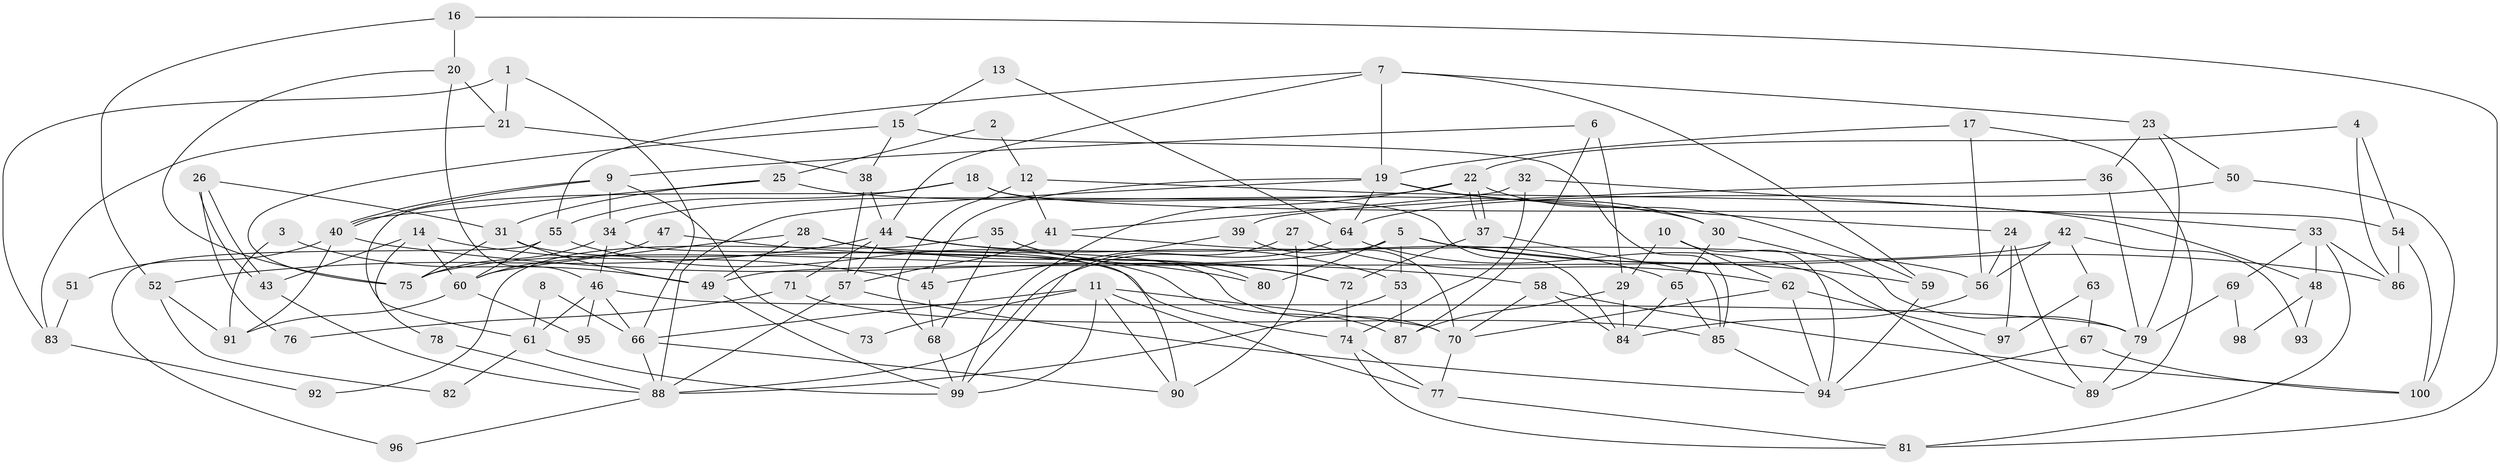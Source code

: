 // Generated by graph-tools (version 1.1) at 2025/11/02/27/25 16:11:24]
// undirected, 100 vertices, 200 edges
graph export_dot {
graph [start="1"]
  node [color=gray90,style=filled];
  1;
  2;
  3;
  4;
  5;
  6;
  7;
  8;
  9;
  10;
  11;
  12;
  13;
  14;
  15;
  16;
  17;
  18;
  19;
  20;
  21;
  22;
  23;
  24;
  25;
  26;
  27;
  28;
  29;
  30;
  31;
  32;
  33;
  34;
  35;
  36;
  37;
  38;
  39;
  40;
  41;
  42;
  43;
  44;
  45;
  46;
  47;
  48;
  49;
  50;
  51;
  52;
  53;
  54;
  55;
  56;
  57;
  58;
  59;
  60;
  61;
  62;
  63;
  64;
  65;
  66;
  67;
  68;
  69;
  70;
  71;
  72;
  73;
  74;
  75;
  76;
  77;
  78;
  79;
  80;
  81;
  82;
  83;
  84;
  85;
  86;
  87;
  88;
  89;
  90;
  91;
  92;
  93;
  94;
  95;
  96;
  97;
  98;
  99;
  100;
  1 -- 66;
  1 -- 21;
  1 -- 83;
  2 -- 25;
  2 -- 12;
  3 -- 49;
  3 -- 91;
  4 -- 22;
  4 -- 54;
  4 -- 86;
  5 -- 53;
  5 -- 59;
  5 -- 75;
  5 -- 80;
  5 -- 86;
  6 -- 29;
  6 -- 87;
  6 -- 9;
  7 -- 19;
  7 -- 55;
  7 -- 23;
  7 -- 44;
  7 -- 59;
  8 -- 61;
  8 -- 66;
  9 -- 40;
  9 -- 40;
  9 -- 34;
  9 -- 73;
  10 -- 94;
  10 -- 62;
  10 -- 29;
  11 -- 90;
  11 -- 99;
  11 -- 66;
  11 -- 70;
  11 -- 73;
  11 -- 77;
  12 -- 41;
  12 -- 68;
  12 -- 48;
  13 -- 64;
  13 -- 15;
  14 -- 60;
  14 -- 45;
  14 -- 43;
  14 -- 78;
  15 -- 38;
  15 -- 85;
  15 -- 75;
  16 -- 20;
  16 -- 81;
  16 -- 52;
  17 -- 56;
  17 -- 89;
  17 -- 19;
  18 -- 61;
  18 -- 84;
  18 -- 54;
  18 -- 55;
  19 -- 88;
  19 -- 24;
  19 -- 30;
  19 -- 45;
  19 -- 64;
  20 -- 75;
  20 -- 46;
  20 -- 21;
  21 -- 38;
  21 -- 83;
  22 -- 37;
  22 -- 37;
  22 -- 34;
  22 -- 59;
  22 -- 99;
  23 -- 79;
  23 -- 36;
  23 -- 50;
  24 -- 89;
  24 -- 56;
  24 -- 97;
  25 -- 30;
  25 -- 31;
  25 -- 40;
  26 -- 31;
  26 -- 43;
  26 -- 43;
  26 -- 76;
  27 -- 90;
  27 -- 62;
  27 -- 99;
  28 -- 70;
  28 -- 60;
  28 -- 49;
  28 -- 72;
  29 -- 84;
  29 -- 87;
  30 -- 65;
  30 -- 79;
  31 -- 49;
  31 -- 75;
  31 -- 74;
  32 -- 74;
  32 -- 33;
  32 -- 41;
  33 -- 81;
  33 -- 86;
  33 -- 48;
  33 -- 69;
  34 -- 75;
  34 -- 46;
  34 -- 90;
  35 -- 72;
  35 -- 68;
  35 -- 80;
  35 -- 92;
  36 -- 79;
  36 -- 39;
  37 -- 72;
  37 -- 85;
  38 -- 57;
  38 -- 44;
  39 -- 70;
  39 -- 45;
  40 -- 51;
  40 -- 58;
  40 -- 91;
  41 -- 65;
  41 -- 57;
  42 -- 56;
  42 -- 49;
  42 -- 63;
  42 -- 93;
  43 -- 88;
  44 -- 57;
  44 -- 52;
  44 -- 53;
  44 -- 56;
  44 -- 71;
  45 -- 68;
  46 -- 66;
  46 -- 61;
  46 -- 79;
  46 -- 95;
  47 -- 80;
  47 -- 60;
  48 -- 93;
  48 -- 98;
  49 -- 99;
  50 -- 100;
  50 -- 64;
  51 -- 83;
  52 -- 82;
  52 -- 91;
  53 -- 88;
  53 -- 87;
  54 -- 86;
  54 -- 100;
  55 -- 87;
  55 -- 60;
  55 -- 96;
  56 -- 84;
  57 -- 88;
  57 -- 94;
  58 -- 100;
  58 -- 70;
  58 -- 84;
  59 -- 94;
  60 -- 91;
  60 -- 95;
  61 -- 99;
  61 -- 82;
  62 -- 70;
  62 -- 94;
  62 -- 97;
  63 -- 97;
  63 -- 67;
  64 -- 88;
  64 -- 89;
  65 -- 84;
  65 -- 85;
  66 -- 88;
  66 -- 90;
  67 -- 94;
  67 -- 100;
  68 -- 99;
  69 -- 79;
  69 -- 98;
  70 -- 77;
  71 -- 85;
  71 -- 76;
  72 -- 74;
  74 -- 77;
  74 -- 81;
  77 -- 81;
  78 -- 88;
  79 -- 89;
  83 -- 92;
  85 -- 94;
  88 -- 96;
}
